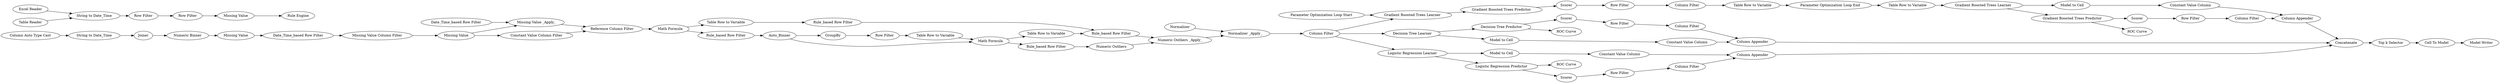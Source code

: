 digraph {
	"-4722746935657087209_51" [label="Missing Value Column Filter"]
	"-6542644630488946186_41" [label="Normalizer _Apply_"]
	"326702001558921273_783" [label=Scorer]
	"-4722746935657087209_54" [label="Missing Value _Apply_"]
	"3409581447529038244_38" [label="Math Formula"]
	"2962172480875830625_755" [label="Decision Tree Learner"]
	"2962172480875830625_701" [label="Decision Tree Predictor"]
	"-6542644630488946186_16" [label=Normalizer]
	"-5933576999691796148_768" [label=Concatenate]
	"326702001558921273_784" [label="Column Filter"]
	"3409581447529038244_22" [label=GroupBy]
	"3409581447529038244_53" [label="Rule_based Row Filter"]
	"326702001558921273_781" [label="Row Filter"]
	"3409581447529038244_45" [label="Table Row to Variable"]
	"326702001558921273_744" [label="Parameter Optimization Loop Start"]
	"-1623919759460850643_3" [label="Row Filter"]
	"2962172480875830625_756" [label="Model to Cell"]
	"-1623919759460850643_37" [label="Missing Value"]
	"-4722746935657087209_50" [label="Date_Time_based Row Filter"]
	"-4722746935657087209_52" [label="Missing Value"]
	"326702001558921273_727" [label="Model to Cell"]
	"326702001558921273_779" [label="Column Appender"]
	"2962172480875830625_728" [label="Column Filter"]
	"326702001558921273_774" [label="Gradient Boosted Trees Predictor"]
	"8072665104529266429_55" [label="Missing Value"]
	"819750987979316596_718" [label="Model to Cell"]
	"3409581447529038244_27" [label="Row Filter"]
	"2962172480875830625_780" [label=Scorer]
	"-4722746935657087209_49" [label="Date_Time_based Row Filter"]
	"8072665104529266429_48" [label="Numeric Binner"]
	"326702001558921273_745" [label="Parameter Optimization Loop End"]
	"2962172480875830625_706" [label="Constant Value Column"]
	"-4722746935657087209_56" [label="Reference Column Filter"]
	"-1623919759460850643_33" [label="String to Date_Time"]
	"819750987979316596_713" [label="Logistic Regression Predictor"]
	"-1623919759460850643_2" [label="Row Filter"]
	"-1623919759460850643_38" [label="Column Auto Type Cast"]
	"819750987979316596_712" [label="Logistic Regression Learner"]
	"326702001558921273_775" [label="Gradient Boosted Trees Learner"]
	"3409581447529038244_56" [label="Table Row to Variable"]
	"8072665104529266429_16" [label=Joiner]
	"326702001558921273_778" [label="Table Row to Variable"]
	"2962172480875830625_757" [label="Column Appender"]
	"326702001558921273_786" [label="Table Row to Variable"]
	"3409581447529038244_57" [label="Table Row to Variable"]
	"3409581447529038244_30" [label="Math Formula"]
	"-4722746935657087209_53" [label="Constant Value Column Filter"]
	"326702001558921273_773" [label="Gradient Boosted Trees Learner"]
	"326702001558921273_776" [label="Gradient Boosted Trees Predictor"]
	"3409581447529038244_55" [label="Numeric Outliers _Apply_"]
	"3409581447529038244_21" [label=Auto_Binner]
	"326702001558921273_780" [label=Scorer]
	"326702001558921273_782" [label="ROC Curve"]
	"819750987979316596_719" [label="Column Appender"]
	"326702001558921273_785" [label="Row Filter"]
	"326702001558921273_729" [label="Constant Value Column"]
	"-5933576999691796148_770" [label="Top k Selector"]
	"-1623919759460850643_34" [label="String to Date_Time"]
	"2962172480875830625_782" [label="ROC Curve"]
	"3409581447529038244_35" [label="Numeric Outliers"]
	"819750987979316596_782" [label="ROC Curve"]
	"-5933576999691796148_769" [label="Model Writer"]
	"-8136756711197113482_766" [label="Column Filter"]
	"3409581447529038244_26" [label="Rule_based Row Filter"]
	"819750987979316596_715" [label="Constant Value Column"]
	"2962172480875830625_781" [label="Row Filter"]
	"3409581447529038244_52" [label="Rule_based Row Filter"]
	"-8136756711197113482_46" [label="Excel Reader"]
	"-1623919759460850643_4" [label="Rule Engine"]
	"326702001558921273_728" [label="Column Filter"]
	"3409581447529038244_39" [label="Rule_based Row Filter"]
	"819750987979316596_728" [label="Column Filter"]
	"-8136756711197113482_765" [label="Table Reader"]
	"819750987979316596_781" [label="Row Filter"]
	"819750987979316596_780" [label=Scorer]
	"-5933576999691796148_758" [label="Cell To Model"]
	"-1623919759460850643_2" -> "-1623919759460850643_3"
	"-1623919759460850643_34" -> "-1623919759460850643_2"
	"3409581447529038244_39" -> "3409581447529038244_21"
	"326702001558921273_781" -> "326702001558921273_728"
	"819750987979316596_713" -> "819750987979316596_782"
	"326702001558921273_778" -> "326702001558921273_775"
	"-4722746935657087209_52" -> "-4722746935657087209_53"
	"326702001558921273_785" -> "326702001558921273_784"
	"-8136756711197113482_46" -> "-1623919759460850643_34"
	"2962172480875830625_755" -> "2962172480875830625_701"
	"2962172480875830625_728" -> "2962172480875830625_757"
	"3409581447529038244_38" -> "3409581447529038244_56"
	"-5933576999691796148_758" -> "-5933576999691796148_769"
	"326702001558921273_745" -> "326702001558921273_778"
	"3409581447529038244_26" -> "3409581447529038244_35"
	"326702001558921273_783" -> "326702001558921273_785"
	"3409581447529038244_57" -> "3409581447529038244_53"
	"3409581447529038244_22" -> "3409581447529038244_27"
	"326702001558921273_744" -> "326702001558921273_773"
	"819750987979316596_712" -> "819750987979316596_718"
	"326702001558921273_779" -> "-5933576999691796148_768"
	"819750987979316596_728" -> "819750987979316596_719"
	"819750987979316596_718" -> "819750987979316596_715"
	"-8136756711197113482_766" -> "819750987979316596_712"
	"3409581447529038244_56" -> "3409581447529038244_52"
	"-1623919759460850643_3" -> "-1623919759460850643_37"
	"-8136756711197113482_766" -> "2962172480875830625_755"
	"8072665104529266429_16" -> "8072665104529266429_48"
	"2962172480875830625_781" -> "2962172480875830625_728"
	"2962172480875830625_701" -> "2962172480875830625_780"
	"326702001558921273_774" -> "326702001558921273_783"
	"2962172480875830625_780" -> "2962172480875830625_781"
	"819750987979316596_715" -> "819750987979316596_719"
	"-4722746935657087209_54" -> "-4722746935657087209_56"
	"326702001558921273_786" -> "326702001558921273_745"
	"3409581447529038244_38" -> "3409581447529038244_39"
	"326702001558921273_728" -> "326702001558921273_779"
	"-4722746935657087209_49" -> "-4722746935657087209_51"
	"8072665104529266429_55" -> "-4722746935657087209_49"
	"326702001558921273_776" -> "326702001558921273_782"
	"2962172480875830625_757" -> "-5933576999691796148_768"
	"819750987979316596_712" -> "819750987979316596_713"
	"-4722746935657087209_51" -> "-4722746935657087209_52"
	"3409581447529038244_21" -> "3409581447529038244_30"
	"326702001558921273_775" -> "326702001558921273_727"
	"819750987979316596_781" -> "819750987979316596_728"
	"3409581447529038244_30" -> "3409581447529038244_57"
	"2962172480875830625_706" -> "2962172480875830625_757"
	"326702001558921273_780" -> "326702001558921273_781"
	"326702001558921273_776" -> "326702001558921273_780"
	"8072665104529266429_48" -> "8072665104529266429_55"
	"-4722746935657087209_56" -> "3409581447529038244_38"
	"-1623919759460850643_33" -> "8072665104529266429_16"
	"-1623919759460850643_37" -> "-1623919759460850643_4"
	"-1623919759460850643_38" -> "-1623919759460850643_33"
	"819750987979316596_719" -> "-5933576999691796148_768"
	"3409581447529038244_35" -> "3409581447529038244_55"
	"-4722746935657087209_53" -> "-4722746935657087209_56"
	"819750987979316596_780" -> "819750987979316596_781"
	"326702001558921273_727" -> "326702001558921273_729"
	"-4722746935657087209_50" -> "-4722746935657087209_54"
	"2962172480875830625_755" -> "2962172480875830625_756"
	"3409581447529038244_27" -> "3409581447529038244_45"
	"3409581447529038244_53" -> "3409581447529038244_55"
	"2962172480875830625_701" -> "2962172480875830625_782"
	"3409581447529038244_52" -> "3409581447529038244_53"
	"326702001558921273_775" -> "326702001558921273_776"
	"3409581447529038244_55" -> "-6542644630488946186_41"
	"326702001558921273_773" -> "326702001558921273_774"
	"326702001558921273_784" -> "326702001558921273_786"
	"3409581447529038244_30" -> "3409581447529038244_26"
	"-6542644630488946186_16" -> "-6542644630488946186_41"
	"-4722746935657087209_52" -> "-4722746935657087209_54"
	"-8136756711197113482_765" -> "-1623919759460850643_34"
	"-5933576999691796148_768" -> "-5933576999691796148_770"
	"3409581447529038244_45" -> "3409581447529038244_30"
	"326702001558921273_729" -> "326702001558921273_779"
	"3409581447529038244_21" -> "3409581447529038244_22"
	"-5933576999691796148_770" -> "-5933576999691796148_758"
	"2962172480875830625_756" -> "2962172480875830625_706"
	"819750987979316596_713" -> "819750987979316596_780"
	"-6542644630488946186_41" -> "-8136756711197113482_766"
	"-8136756711197113482_766" -> "326702001558921273_773"
	rankdir=LR
}
